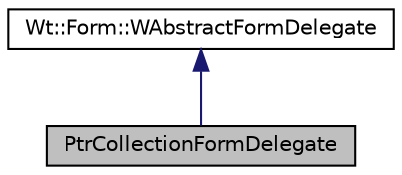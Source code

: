 digraph "PtrCollectionFormDelegate"
{
 // LATEX_PDF_SIZE
  edge [fontname="Helvetica",fontsize="10",labelfontname="Helvetica",labelfontsize="10"];
  node [fontname="Helvetica",fontsize="10",shape=record];
  Node1 [label="PtrCollectionFormDelegate",height=0.2,width=0.4,color="black", fillcolor="grey75", style="filled", fontcolor="black",tooltip=" "];
  Node2 -> Node1 [dir="back",color="midnightblue",fontsize="10",style="solid",fontname="Helvetica"];
  Node2 [label="Wt::Form::WAbstractFormDelegate",height=0.2,width=0.4,color="black", fillcolor="white", style="filled",URL="$classWt_1_1Form_1_1WAbstractFormDelegate.html",tooltip="Abstract delegate class for creating form widgets."];
}
